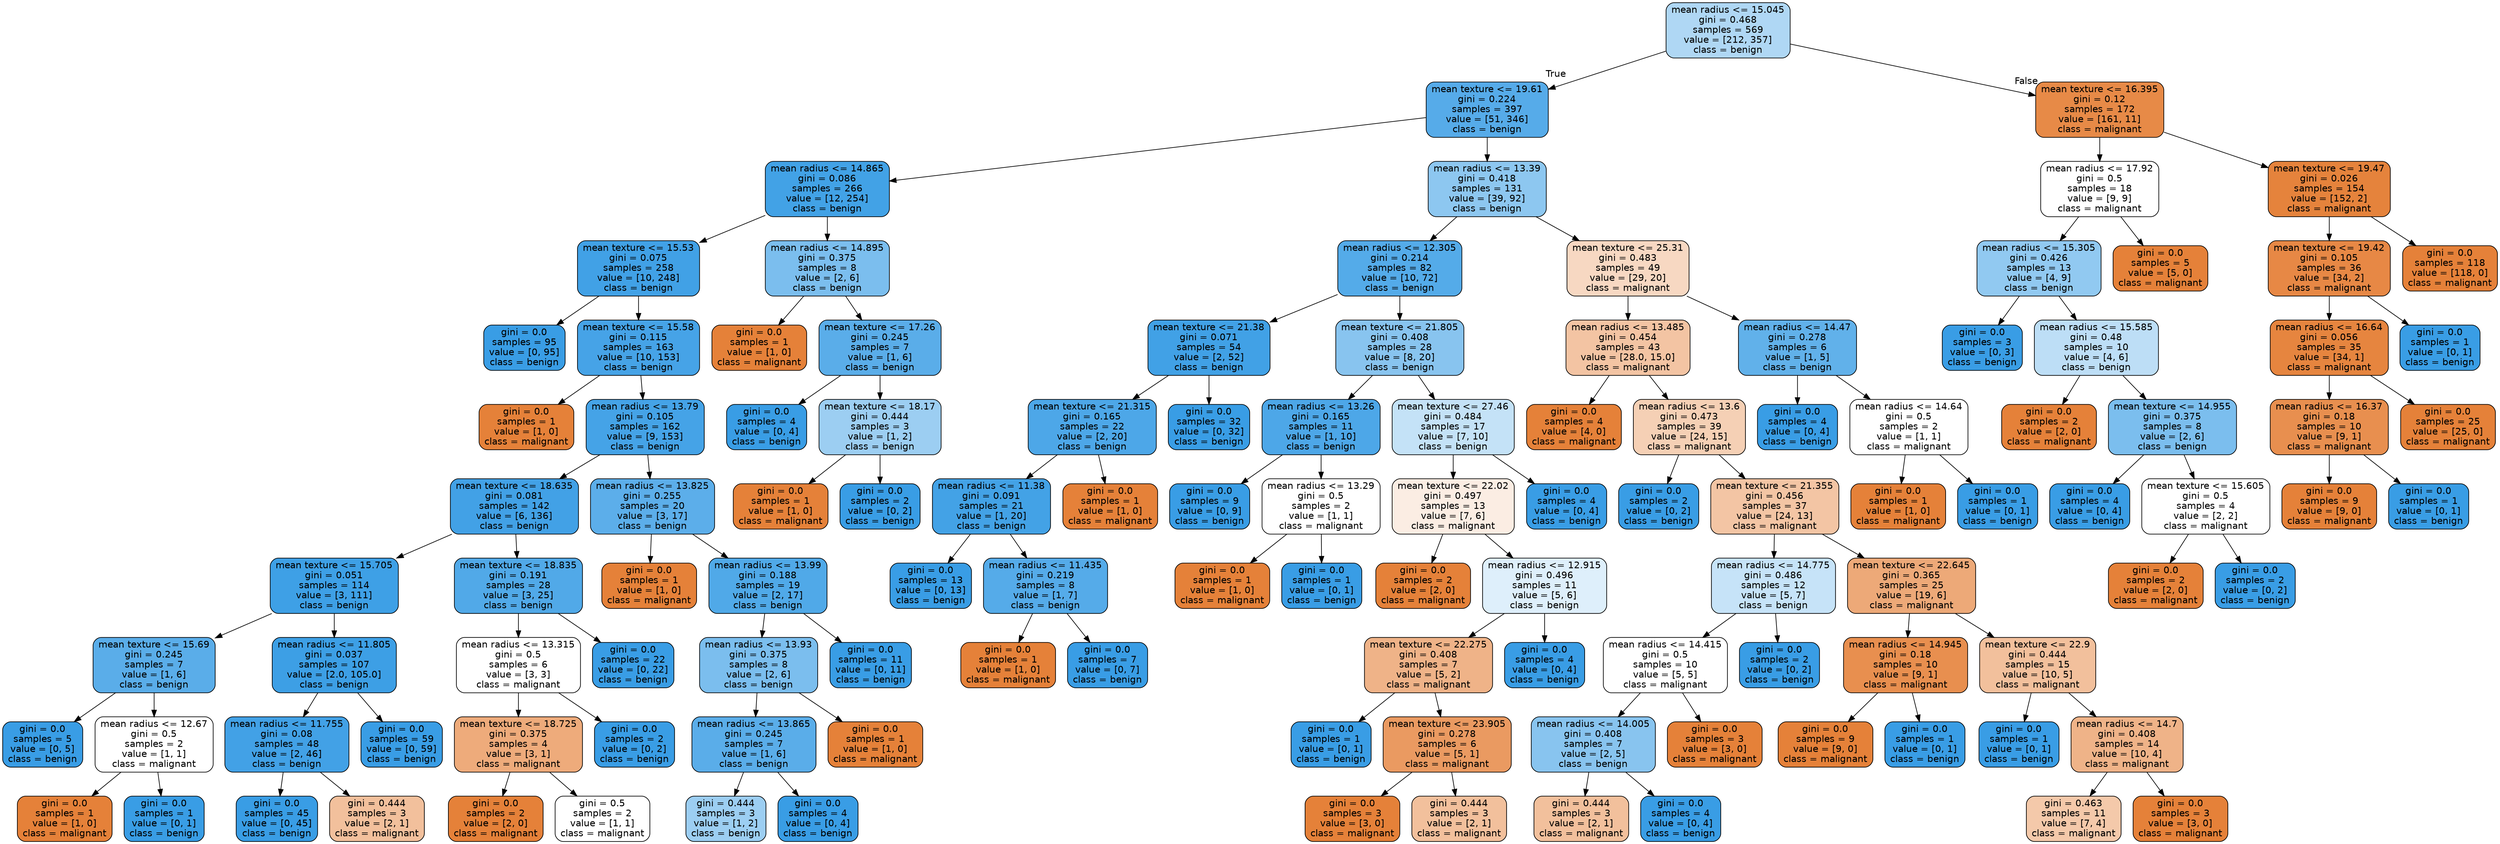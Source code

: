 digraph Tree {
node [shape=box, style="filled, rounded", color="black", fontname="helvetica"] ;
edge [fontname="helvetica"] ;
0 [label="mean radius <= 15.045\ngini = 0.468\nsamples = 569\nvalue = [212, 357]\nclass = benign", fillcolor="#afd7f4"] ;
1 [label="mean texture <= 19.61\ngini = 0.224\nsamples = 397\nvalue = [51, 346]\nclass = benign", fillcolor="#56abe9"] ;
0 -> 1 [labeldistance=2.5, labelangle=45, headlabel="True"] ;
2 [label="mean radius <= 14.865\ngini = 0.086\nsamples = 266\nvalue = [12, 254]\nclass = benign", fillcolor="#42a2e6"] ;
1 -> 2 ;
3 [label="mean texture <= 15.53\ngini = 0.075\nsamples = 258\nvalue = [10, 248]\nclass = benign", fillcolor="#41a1e6"] ;
2 -> 3 ;
4 [label="gini = 0.0\nsamples = 95\nvalue = [0, 95]\nclass = benign", fillcolor="#399de5"] ;
3 -> 4 ;
5 [label="mean texture <= 15.58\ngini = 0.115\nsamples = 163\nvalue = [10, 153]\nclass = benign", fillcolor="#46a3e7"] ;
3 -> 5 ;
6 [label="gini = 0.0\nsamples = 1\nvalue = [1, 0]\nclass = malignant", fillcolor="#e58139"] ;
5 -> 6 ;
7 [label="mean radius <= 13.79\ngini = 0.105\nsamples = 162\nvalue = [9, 153]\nclass = benign", fillcolor="#45a3e7"] ;
5 -> 7 ;
8 [label="mean texture <= 18.635\ngini = 0.081\nsamples = 142\nvalue = [6, 136]\nclass = benign", fillcolor="#42a1e6"] ;
7 -> 8 ;
9 [label="mean texture <= 15.705\ngini = 0.051\nsamples = 114\nvalue = [3, 111]\nclass = benign", fillcolor="#3ea0e6"] ;
8 -> 9 ;
10 [label="mean texture <= 15.69\ngini = 0.245\nsamples = 7\nvalue = [1, 6]\nclass = benign", fillcolor="#5aade9"] ;
9 -> 10 ;
11 [label="gini = 0.0\nsamples = 5\nvalue = [0, 5]\nclass = benign", fillcolor="#399de5"] ;
10 -> 11 ;
12 [label="mean radius <= 12.67\ngini = 0.5\nsamples = 2\nvalue = [1, 1]\nclass = malignant", fillcolor="#ffffff"] ;
10 -> 12 ;
13 [label="gini = 0.0\nsamples = 1\nvalue = [1, 0]\nclass = malignant", fillcolor="#e58139"] ;
12 -> 13 ;
14 [label="gini = 0.0\nsamples = 1\nvalue = [0, 1]\nclass = benign", fillcolor="#399de5"] ;
12 -> 14 ;
15 [label="mean radius <= 11.805\ngini = 0.037\nsamples = 107\nvalue = [2.0, 105.0]\nclass = benign", fillcolor="#3d9fe5"] ;
9 -> 15 ;
16 [label="mean radius <= 11.755\ngini = 0.08\nsamples = 48\nvalue = [2, 46]\nclass = benign", fillcolor="#42a1e6"] ;
15 -> 16 ;
17 [label="gini = 0.0\nsamples = 45\nvalue = [0, 45]\nclass = benign", fillcolor="#399de5"] ;
16 -> 17 ;
18 [label="gini = 0.444\nsamples = 3\nvalue = [2, 1]\nclass = malignant", fillcolor="#f2c09c"] ;
16 -> 18 ;
19 [label="gini = 0.0\nsamples = 59\nvalue = [0, 59]\nclass = benign", fillcolor="#399de5"] ;
15 -> 19 ;
20 [label="mean texture <= 18.835\ngini = 0.191\nsamples = 28\nvalue = [3, 25]\nclass = benign", fillcolor="#51a9e8"] ;
8 -> 20 ;
21 [label="mean radius <= 13.315\ngini = 0.5\nsamples = 6\nvalue = [3, 3]\nclass = malignant", fillcolor="#ffffff"] ;
20 -> 21 ;
22 [label="mean texture <= 18.725\ngini = 0.375\nsamples = 4\nvalue = [3, 1]\nclass = malignant", fillcolor="#eeab7b"] ;
21 -> 22 ;
23 [label="gini = 0.0\nsamples = 2\nvalue = [2, 0]\nclass = malignant", fillcolor="#e58139"] ;
22 -> 23 ;
24 [label="gini = 0.5\nsamples = 2\nvalue = [1, 1]\nclass = malignant", fillcolor="#ffffff"] ;
22 -> 24 ;
25 [label="gini = 0.0\nsamples = 2\nvalue = [0, 2]\nclass = benign", fillcolor="#399de5"] ;
21 -> 25 ;
26 [label="gini = 0.0\nsamples = 22\nvalue = [0, 22]\nclass = benign", fillcolor="#399de5"] ;
20 -> 26 ;
27 [label="mean radius <= 13.825\ngini = 0.255\nsamples = 20\nvalue = [3, 17]\nclass = benign", fillcolor="#5caeea"] ;
7 -> 27 ;
28 [label="gini = 0.0\nsamples = 1\nvalue = [1, 0]\nclass = malignant", fillcolor="#e58139"] ;
27 -> 28 ;
29 [label="mean radius <= 13.99\ngini = 0.188\nsamples = 19\nvalue = [2, 17]\nclass = benign", fillcolor="#50a9e8"] ;
27 -> 29 ;
30 [label="mean radius <= 13.93\ngini = 0.375\nsamples = 8\nvalue = [2, 6]\nclass = benign", fillcolor="#7bbeee"] ;
29 -> 30 ;
31 [label="mean radius <= 13.865\ngini = 0.245\nsamples = 7\nvalue = [1, 6]\nclass = benign", fillcolor="#5aade9"] ;
30 -> 31 ;
32 [label="gini = 0.444\nsamples = 3\nvalue = [1, 2]\nclass = benign", fillcolor="#9ccef2"] ;
31 -> 32 ;
33 [label="gini = 0.0\nsamples = 4\nvalue = [0, 4]\nclass = benign", fillcolor="#399de5"] ;
31 -> 33 ;
34 [label="gini = 0.0\nsamples = 1\nvalue = [1, 0]\nclass = malignant", fillcolor="#e58139"] ;
30 -> 34 ;
35 [label="gini = 0.0\nsamples = 11\nvalue = [0, 11]\nclass = benign", fillcolor="#399de5"] ;
29 -> 35 ;
36 [label="mean radius <= 14.895\ngini = 0.375\nsamples = 8\nvalue = [2, 6]\nclass = benign", fillcolor="#7bbeee"] ;
2 -> 36 ;
37 [label="gini = 0.0\nsamples = 1\nvalue = [1, 0]\nclass = malignant", fillcolor="#e58139"] ;
36 -> 37 ;
38 [label="mean texture <= 17.26\ngini = 0.245\nsamples = 7\nvalue = [1, 6]\nclass = benign", fillcolor="#5aade9"] ;
36 -> 38 ;
39 [label="gini = 0.0\nsamples = 4\nvalue = [0, 4]\nclass = benign", fillcolor="#399de5"] ;
38 -> 39 ;
40 [label="mean texture <= 18.17\ngini = 0.444\nsamples = 3\nvalue = [1, 2]\nclass = benign", fillcolor="#9ccef2"] ;
38 -> 40 ;
41 [label="gini = 0.0\nsamples = 1\nvalue = [1, 0]\nclass = malignant", fillcolor="#e58139"] ;
40 -> 41 ;
42 [label="gini = 0.0\nsamples = 2\nvalue = [0, 2]\nclass = benign", fillcolor="#399de5"] ;
40 -> 42 ;
43 [label="mean radius <= 13.39\ngini = 0.418\nsamples = 131\nvalue = [39, 92]\nclass = benign", fillcolor="#8dc7f0"] ;
1 -> 43 ;
44 [label="mean radius <= 12.305\ngini = 0.214\nsamples = 82\nvalue = [10, 72]\nclass = benign", fillcolor="#54abe9"] ;
43 -> 44 ;
45 [label="mean texture <= 21.38\ngini = 0.071\nsamples = 54\nvalue = [2, 52]\nclass = benign", fillcolor="#41a1e6"] ;
44 -> 45 ;
46 [label="mean texture <= 21.315\ngini = 0.165\nsamples = 22\nvalue = [2, 20]\nclass = benign", fillcolor="#4da7e8"] ;
45 -> 46 ;
47 [label="mean radius <= 11.38\ngini = 0.091\nsamples = 21\nvalue = [1, 20]\nclass = benign", fillcolor="#43a2e6"] ;
46 -> 47 ;
48 [label="gini = 0.0\nsamples = 13\nvalue = [0, 13]\nclass = benign", fillcolor="#399de5"] ;
47 -> 48 ;
49 [label="mean radius <= 11.435\ngini = 0.219\nsamples = 8\nvalue = [1, 7]\nclass = benign", fillcolor="#55abe9"] ;
47 -> 49 ;
50 [label="gini = 0.0\nsamples = 1\nvalue = [1, 0]\nclass = malignant", fillcolor="#e58139"] ;
49 -> 50 ;
51 [label="gini = 0.0\nsamples = 7\nvalue = [0, 7]\nclass = benign", fillcolor="#399de5"] ;
49 -> 51 ;
52 [label="gini = 0.0\nsamples = 1\nvalue = [1, 0]\nclass = malignant", fillcolor="#e58139"] ;
46 -> 52 ;
53 [label="gini = 0.0\nsamples = 32\nvalue = [0, 32]\nclass = benign", fillcolor="#399de5"] ;
45 -> 53 ;
54 [label="mean texture <= 21.805\ngini = 0.408\nsamples = 28\nvalue = [8, 20]\nclass = benign", fillcolor="#88c4ef"] ;
44 -> 54 ;
55 [label="mean radius <= 13.26\ngini = 0.165\nsamples = 11\nvalue = [1, 10]\nclass = benign", fillcolor="#4da7e8"] ;
54 -> 55 ;
56 [label="gini = 0.0\nsamples = 9\nvalue = [0, 9]\nclass = benign", fillcolor="#399de5"] ;
55 -> 56 ;
57 [label="mean radius <= 13.29\ngini = 0.5\nsamples = 2\nvalue = [1, 1]\nclass = malignant", fillcolor="#ffffff"] ;
55 -> 57 ;
58 [label="gini = 0.0\nsamples = 1\nvalue = [1, 0]\nclass = malignant", fillcolor="#e58139"] ;
57 -> 58 ;
59 [label="gini = 0.0\nsamples = 1\nvalue = [0, 1]\nclass = benign", fillcolor="#399de5"] ;
57 -> 59 ;
60 [label="mean texture <= 27.46\ngini = 0.484\nsamples = 17\nvalue = [7, 10]\nclass = benign", fillcolor="#c4e2f7"] ;
54 -> 60 ;
61 [label="mean texture <= 22.02\ngini = 0.497\nsamples = 13\nvalue = [7, 6]\nclass = malignant", fillcolor="#fbede3"] ;
60 -> 61 ;
62 [label="gini = 0.0\nsamples = 2\nvalue = [2, 0]\nclass = malignant", fillcolor="#e58139"] ;
61 -> 62 ;
63 [label="mean radius <= 12.915\ngini = 0.496\nsamples = 11\nvalue = [5, 6]\nclass = benign", fillcolor="#deeffb"] ;
61 -> 63 ;
64 [label="mean texture <= 22.275\ngini = 0.408\nsamples = 7\nvalue = [5, 2]\nclass = malignant", fillcolor="#efb388"] ;
63 -> 64 ;
65 [label="gini = 0.0\nsamples = 1\nvalue = [0, 1]\nclass = benign", fillcolor="#399de5"] ;
64 -> 65 ;
66 [label="mean texture <= 23.905\ngini = 0.278\nsamples = 6\nvalue = [5, 1]\nclass = malignant", fillcolor="#ea9a61"] ;
64 -> 66 ;
67 [label="gini = 0.0\nsamples = 3\nvalue = [3, 0]\nclass = malignant", fillcolor="#e58139"] ;
66 -> 67 ;
68 [label="gini = 0.444\nsamples = 3\nvalue = [2, 1]\nclass = malignant", fillcolor="#f2c09c"] ;
66 -> 68 ;
69 [label="gini = 0.0\nsamples = 4\nvalue = [0, 4]\nclass = benign", fillcolor="#399de5"] ;
63 -> 69 ;
70 [label="gini = 0.0\nsamples = 4\nvalue = [0, 4]\nclass = benign", fillcolor="#399de5"] ;
60 -> 70 ;
71 [label="mean texture <= 25.31\ngini = 0.483\nsamples = 49\nvalue = [29, 20]\nclass = malignant", fillcolor="#f7d8c2"] ;
43 -> 71 ;
72 [label="mean radius <= 13.485\ngini = 0.454\nsamples = 43\nvalue = [28.0, 15.0]\nclass = malignant", fillcolor="#f3c4a3"] ;
71 -> 72 ;
73 [label="gini = 0.0\nsamples = 4\nvalue = [4, 0]\nclass = malignant", fillcolor="#e58139"] ;
72 -> 73 ;
74 [label="mean radius <= 13.6\ngini = 0.473\nsamples = 39\nvalue = [24, 15]\nclass = malignant", fillcolor="#f5d0b5"] ;
72 -> 74 ;
75 [label="gini = 0.0\nsamples = 2\nvalue = [0, 2]\nclass = benign", fillcolor="#399de5"] ;
74 -> 75 ;
76 [label="mean texture <= 21.355\ngini = 0.456\nsamples = 37\nvalue = [24, 13]\nclass = malignant", fillcolor="#f3c5a4"] ;
74 -> 76 ;
77 [label="mean radius <= 14.775\ngini = 0.486\nsamples = 12\nvalue = [5, 7]\nclass = benign", fillcolor="#c6e3f8"] ;
76 -> 77 ;
78 [label="mean radius <= 14.415\ngini = 0.5\nsamples = 10\nvalue = [5, 5]\nclass = malignant", fillcolor="#ffffff"] ;
77 -> 78 ;
79 [label="mean radius <= 14.005\ngini = 0.408\nsamples = 7\nvalue = [2, 5]\nclass = benign", fillcolor="#88c4ef"] ;
78 -> 79 ;
80 [label="gini = 0.444\nsamples = 3\nvalue = [2, 1]\nclass = malignant", fillcolor="#f2c09c"] ;
79 -> 80 ;
81 [label="gini = 0.0\nsamples = 4\nvalue = [0, 4]\nclass = benign", fillcolor="#399de5"] ;
79 -> 81 ;
82 [label="gini = 0.0\nsamples = 3\nvalue = [3, 0]\nclass = malignant", fillcolor="#e58139"] ;
78 -> 82 ;
83 [label="gini = 0.0\nsamples = 2\nvalue = [0, 2]\nclass = benign", fillcolor="#399de5"] ;
77 -> 83 ;
84 [label="mean texture <= 22.645\ngini = 0.365\nsamples = 25\nvalue = [19, 6]\nclass = malignant", fillcolor="#eda978"] ;
76 -> 84 ;
85 [label="mean radius <= 14.945\ngini = 0.18\nsamples = 10\nvalue = [9, 1]\nclass = malignant", fillcolor="#e88f4f"] ;
84 -> 85 ;
86 [label="gini = 0.0\nsamples = 9\nvalue = [9, 0]\nclass = malignant", fillcolor="#e58139"] ;
85 -> 86 ;
87 [label="gini = 0.0\nsamples = 1\nvalue = [0, 1]\nclass = benign", fillcolor="#399de5"] ;
85 -> 87 ;
88 [label="mean texture <= 22.9\ngini = 0.444\nsamples = 15\nvalue = [10, 5]\nclass = malignant", fillcolor="#f2c09c"] ;
84 -> 88 ;
89 [label="gini = 0.0\nsamples = 1\nvalue = [0, 1]\nclass = benign", fillcolor="#399de5"] ;
88 -> 89 ;
90 [label="mean radius <= 14.7\ngini = 0.408\nsamples = 14\nvalue = [10, 4]\nclass = malignant", fillcolor="#efb388"] ;
88 -> 90 ;
91 [label="gini = 0.463\nsamples = 11\nvalue = [7, 4]\nclass = malignant", fillcolor="#f4c9aa"] ;
90 -> 91 ;
92 [label="gini = 0.0\nsamples = 3\nvalue = [3, 0]\nclass = malignant", fillcolor="#e58139"] ;
90 -> 92 ;
93 [label="mean radius <= 14.47\ngini = 0.278\nsamples = 6\nvalue = [1, 5]\nclass = benign", fillcolor="#61b1ea"] ;
71 -> 93 ;
94 [label="gini = 0.0\nsamples = 4\nvalue = [0, 4]\nclass = benign", fillcolor="#399de5"] ;
93 -> 94 ;
95 [label="mean radius <= 14.64\ngini = 0.5\nsamples = 2\nvalue = [1, 1]\nclass = malignant", fillcolor="#ffffff"] ;
93 -> 95 ;
96 [label="gini = 0.0\nsamples = 1\nvalue = [1, 0]\nclass = malignant", fillcolor="#e58139"] ;
95 -> 96 ;
97 [label="gini = 0.0\nsamples = 1\nvalue = [0, 1]\nclass = benign", fillcolor="#399de5"] ;
95 -> 97 ;
98 [label="mean texture <= 16.395\ngini = 0.12\nsamples = 172\nvalue = [161, 11]\nclass = malignant", fillcolor="#e78a47"] ;
0 -> 98 [labeldistance=2.5, labelangle=-45, headlabel="False"] ;
99 [label="mean radius <= 17.92\ngini = 0.5\nsamples = 18\nvalue = [9, 9]\nclass = malignant", fillcolor="#ffffff"] ;
98 -> 99 ;
100 [label="mean radius <= 15.305\ngini = 0.426\nsamples = 13\nvalue = [4, 9]\nclass = benign", fillcolor="#91c9f1"] ;
99 -> 100 ;
101 [label="gini = 0.0\nsamples = 3\nvalue = [0, 3]\nclass = benign", fillcolor="#399de5"] ;
100 -> 101 ;
102 [label="mean radius <= 15.585\ngini = 0.48\nsamples = 10\nvalue = [4, 6]\nclass = benign", fillcolor="#bddef6"] ;
100 -> 102 ;
103 [label="gini = 0.0\nsamples = 2\nvalue = [2, 0]\nclass = malignant", fillcolor="#e58139"] ;
102 -> 103 ;
104 [label="mean texture <= 14.955\ngini = 0.375\nsamples = 8\nvalue = [2, 6]\nclass = benign", fillcolor="#7bbeee"] ;
102 -> 104 ;
105 [label="gini = 0.0\nsamples = 4\nvalue = [0, 4]\nclass = benign", fillcolor="#399de5"] ;
104 -> 105 ;
106 [label="mean texture <= 15.605\ngini = 0.5\nsamples = 4\nvalue = [2, 2]\nclass = malignant", fillcolor="#ffffff"] ;
104 -> 106 ;
107 [label="gini = 0.0\nsamples = 2\nvalue = [2, 0]\nclass = malignant", fillcolor="#e58139"] ;
106 -> 107 ;
108 [label="gini = 0.0\nsamples = 2\nvalue = [0, 2]\nclass = benign", fillcolor="#399de5"] ;
106 -> 108 ;
109 [label="gini = 0.0\nsamples = 5\nvalue = [5, 0]\nclass = malignant", fillcolor="#e58139"] ;
99 -> 109 ;
110 [label="mean texture <= 19.47\ngini = 0.026\nsamples = 154\nvalue = [152, 2]\nclass = malignant", fillcolor="#e5833c"] ;
98 -> 110 ;
111 [label="mean texture <= 19.42\ngini = 0.105\nsamples = 36\nvalue = [34, 2]\nclass = malignant", fillcolor="#e78845"] ;
110 -> 111 ;
112 [label="mean radius <= 16.64\ngini = 0.056\nsamples = 35\nvalue = [34, 1]\nclass = malignant", fillcolor="#e6853f"] ;
111 -> 112 ;
113 [label="mean radius <= 16.37\ngini = 0.18\nsamples = 10\nvalue = [9, 1]\nclass = malignant", fillcolor="#e88f4f"] ;
112 -> 113 ;
114 [label="gini = 0.0\nsamples = 9\nvalue = [9, 0]\nclass = malignant", fillcolor="#e58139"] ;
113 -> 114 ;
115 [label="gini = 0.0\nsamples = 1\nvalue = [0, 1]\nclass = benign", fillcolor="#399de5"] ;
113 -> 115 ;
116 [label="gini = 0.0\nsamples = 25\nvalue = [25, 0]\nclass = malignant", fillcolor="#e58139"] ;
112 -> 116 ;
117 [label="gini = 0.0\nsamples = 1\nvalue = [0, 1]\nclass = benign", fillcolor="#399de5"] ;
111 -> 117 ;
118 [label="gini = 0.0\nsamples = 118\nvalue = [118, 0]\nclass = malignant", fillcolor="#e58139"] ;
110 -> 118 ;
}